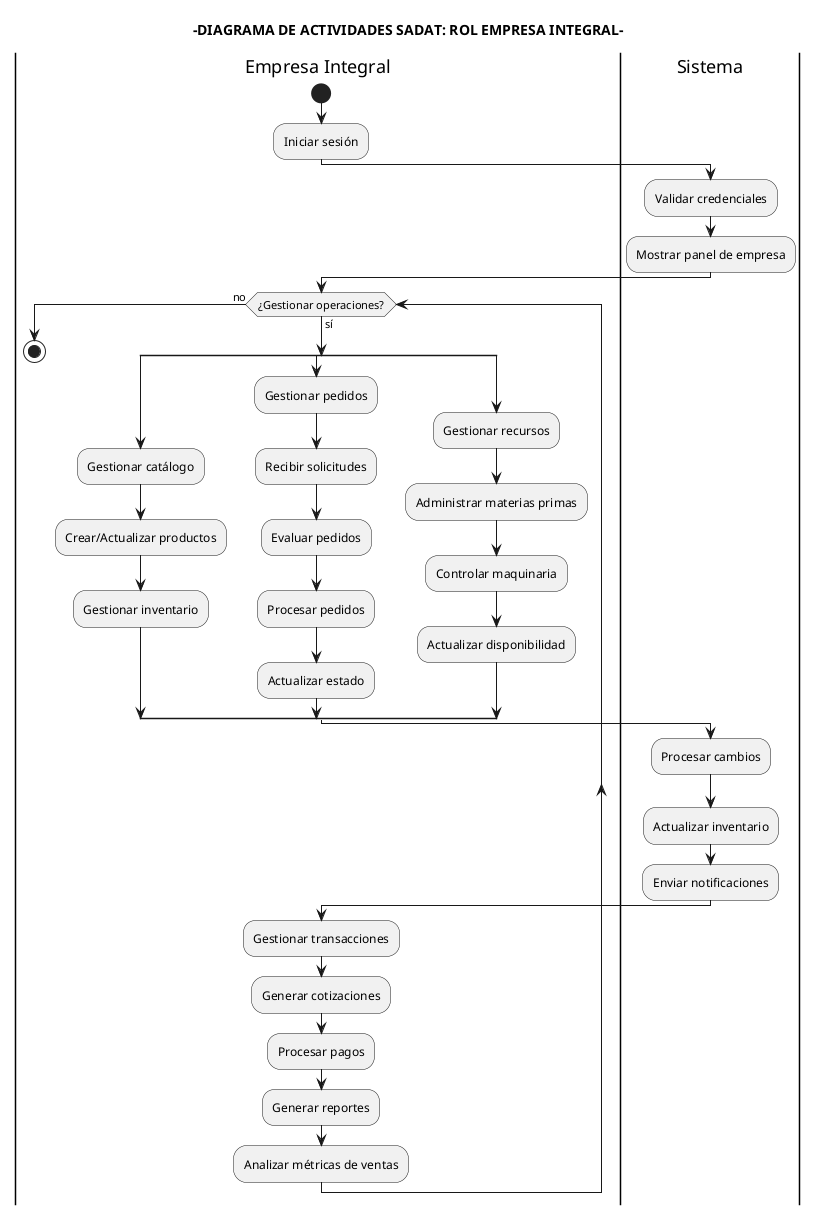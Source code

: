 @startuml
title -DIAGRAMA DE ACTIVIDADES SADAT: ROL EMPRESA INTEGRAL-

|Empresa Integral|
start
:Iniciar sesión;

|Sistema|
:Validar credenciales;
:Mostrar panel de empresa;

|Empresa Integral|
while (¿Gestionar operaciones?) is (sí)
  split
    :Gestionar catálogo;
    :Crear/Actualizar productos;
    :Gestionar inventario;
  split again
    :Gestionar pedidos;
    :Recibir solicitudes;
    :Evaluar pedidos;
    :Procesar pedidos;
    :Actualizar estado;
  split again
    :Gestionar recursos;
    :Administrar materias primas;
    :Controlar maquinaria;
    :Actualizar disponibilidad;
  end split

  |Sistema|
  :Procesar cambios;
  :Actualizar inventario;
  :Enviar notificaciones;

  |Empresa Integral|
  :Gestionar transacciones;
  :Generar cotizaciones;
  :Procesar pagos;
  :Generar reportes;
  :Analizar métricas de ventas;
endwhile (no)

stop

@enduml